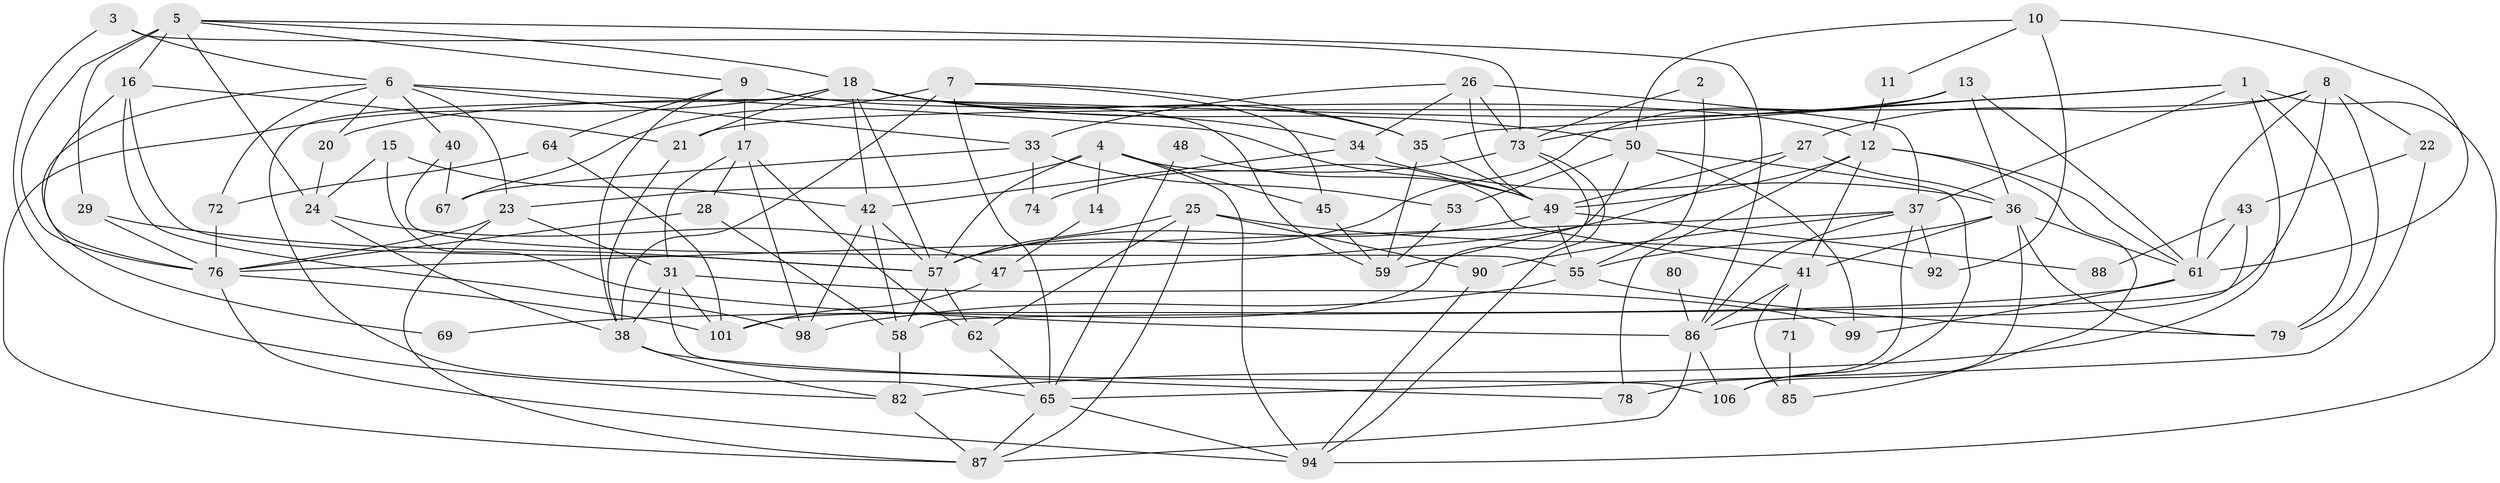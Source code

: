 // original degree distribution, {5: 0.2018348623853211, 2: 0.09174311926605505, 3: 0.30275229357798167, 4: 0.27522935779816515, 6: 0.10091743119266056, 7: 0.027522935779816515}
// Generated by graph-tools (version 1.1) at 2025/41/03/06/25 10:41:57]
// undirected, 75 vertices, 177 edges
graph export_dot {
graph [start="1"]
  node [color=gray90,style=filled];
  1 [super="+84"];
  2;
  3;
  4 [super="+54"];
  5 [super="+104"];
  6 [super="+39"];
  7 [super="+19"];
  8 [super="+30"];
  9 [super="+93"];
  10;
  11;
  12 [super="+77"];
  13;
  14;
  15;
  16 [super="+46"];
  17 [super="+56"];
  18 [super="+32"];
  20;
  21;
  22;
  23 [super="+108"];
  24 [super="+103"];
  25 [super="+68"];
  26;
  27;
  28;
  29;
  31 [super="+102"];
  33;
  34;
  35 [super="+81"];
  36 [super="+44"];
  37 [super="+66"];
  38 [super="+63"];
  40;
  41 [super="+96"];
  42 [super="+60"];
  43;
  45;
  47;
  48;
  49 [super="+52"];
  50 [super="+51"];
  53;
  55 [super="+75"];
  57 [super="+83"];
  58 [super="+95"];
  59;
  61 [super="+105"];
  62 [super="+70"];
  64;
  65 [super="+109"];
  67;
  69;
  71;
  72;
  73 [super="+100"];
  74;
  76 [super="+89"];
  78;
  79;
  80;
  82;
  85;
  86 [super="+107"];
  87 [super="+91"];
  88;
  90;
  92;
  94 [super="+97"];
  98;
  99;
  101;
  106;
  1 -- 94;
  1 -- 73;
  1 -- 35;
  1 -- 37;
  1 -- 82;
  1 -- 79;
  2 -- 73;
  2 -- 55;
  3 -- 82;
  3 -- 73;
  3 -- 6;
  4 -- 41;
  4 -- 14;
  4 -- 57;
  4 -- 45;
  4 -- 94;
  4 -- 23;
  5 -- 18;
  5 -- 9;
  5 -- 16 [weight=2];
  5 -- 86;
  5 -- 24;
  5 -- 29;
  5 -- 76;
  6 -- 33;
  6 -- 40;
  6 -- 49;
  6 -- 20;
  6 -- 69;
  6 -- 72;
  6 -- 23;
  7 -- 67;
  7 -- 38;
  7 -- 65;
  7 -- 35;
  7 -- 45;
  8 -- 21;
  8 -- 22;
  8 -- 79;
  8 -- 61;
  8 -- 58;
  8 -- 27;
  9 -- 12 [weight=3];
  9 -- 64;
  9 -- 38;
  9 -- 17;
  10 -- 50;
  10 -- 92;
  10 -- 11;
  10 -- 61;
  11 -- 12;
  12 -- 78;
  12 -- 49;
  12 -- 61;
  12 -- 41;
  12 -- 85;
  13 -- 36;
  13 -- 20;
  13 -- 61;
  13 -- 57;
  14 -- 47;
  15 -- 86;
  15 -- 24 [weight=2];
  15 -- 42;
  16 -- 21;
  16 -- 98;
  16 -- 57;
  16 -- 76;
  17 -- 98;
  17 -- 62;
  17 -- 28;
  17 -- 31;
  18 -- 21;
  18 -- 65;
  18 -- 34;
  18 -- 35;
  18 -- 50;
  18 -- 57;
  18 -- 59;
  18 -- 42;
  18 -- 87;
  20 -- 24;
  21 -- 38;
  22 -- 65;
  22 -- 43;
  23 -- 31;
  23 -- 76;
  23 -- 87;
  24 -- 47;
  24 -- 38;
  25 -- 92;
  25 -- 87;
  25 -- 90;
  25 -- 62;
  25 -- 57;
  26 -- 34;
  26 -- 33;
  26 -- 73;
  26 -- 49;
  26 -- 37;
  27 -- 47;
  27 -- 49;
  27 -- 36;
  28 -- 76;
  28 -- 58;
  29 -- 57;
  29 -- 76;
  31 -- 106;
  31 -- 99;
  31 -- 101;
  31 -- 38;
  33 -- 53;
  33 -- 67;
  33 -- 74;
  34 -- 36;
  34 -- 42;
  35 -- 59;
  35 -- 49;
  36 -- 55;
  36 -- 106;
  36 -- 61;
  36 -- 41;
  36 -- 79;
  37 -- 86;
  37 -- 90;
  37 -- 92;
  37 -- 78;
  37 -- 76;
  38 -- 82;
  38 -- 78;
  40 -- 67;
  40 -- 55;
  41 -- 85;
  41 -- 71;
  41 -- 86;
  42 -- 58;
  42 -- 57;
  42 -- 98;
  43 -- 61;
  43 -- 88;
  43 -- 86;
  45 -- 59;
  47 -- 101;
  48 -- 49;
  48 -- 65;
  49 -- 88;
  49 -- 57;
  49 -- 55;
  50 -- 106;
  50 -- 59;
  50 -- 99;
  50 -- 53;
  53 -- 59;
  55 -- 98;
  55 -- 79;
  57 -- 62;
  57 -- 58;
  58 -- 82;
  61 -- 69;
  61 -- 99;
  62 -- 65;
  64 -- 72;
  64 -- 101;
  65 -- 87;
  65 -- 94;
  71 -- 85;
  72 -- 76;
  73 -- 101;
  73 -- 74;
  73 -- 94;
  76 -- 94;
  76 -- 101;
  80 -- 86 [weight=2];
  82 -- 87;
  86 -- 106;
  86 -- 87;
  90 -- 94;
}
